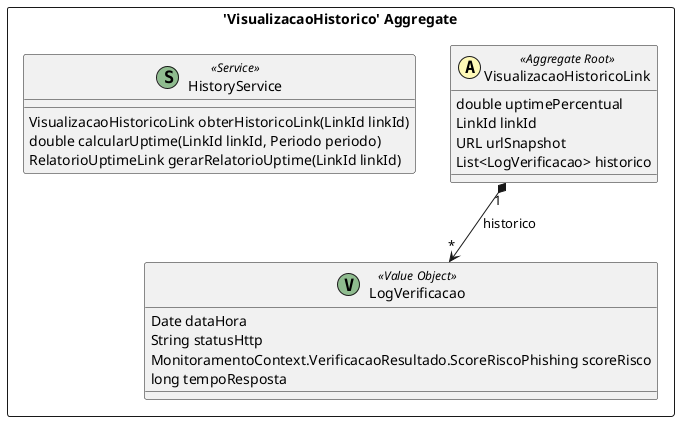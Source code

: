 @startuml

skinparam componentStyle uml2

package "'VisualizacaoHistorico' Aggregate" <<Rectangle>> {
	class VisualizacaoHistoricoLink <<(A,#fffab8) Aggregate Root>> {
		double uptimePercentual
		LinkId linkId
		URL urlSnapshot
		List<LogVerificacao> historico
	}
	class LogVerificacao <<(V,DarkSeaGreen) Value Object>> {
		Date dataHora
		String statusHttp
		MonitoramentoContext.VerificacaoResultado.ScoreRiscoPhishing scoreRisco
		long tempoResposta
	}
	class HistoryService <<(S,DarkSeaGreen) Service>> {
		VisualizacaoHistoricoLink obterHistoricoLink(LinkId linkId)
		double calcularUptime(LinkId linkId, Periodo periodo)
		RelatorioUptimeLink gerarRelatorioUptime(LinkId linkId)
	}
}
VisualizacaoHistoricoLink "1" *--> "*" LogVerificacao : historico


@enduml
